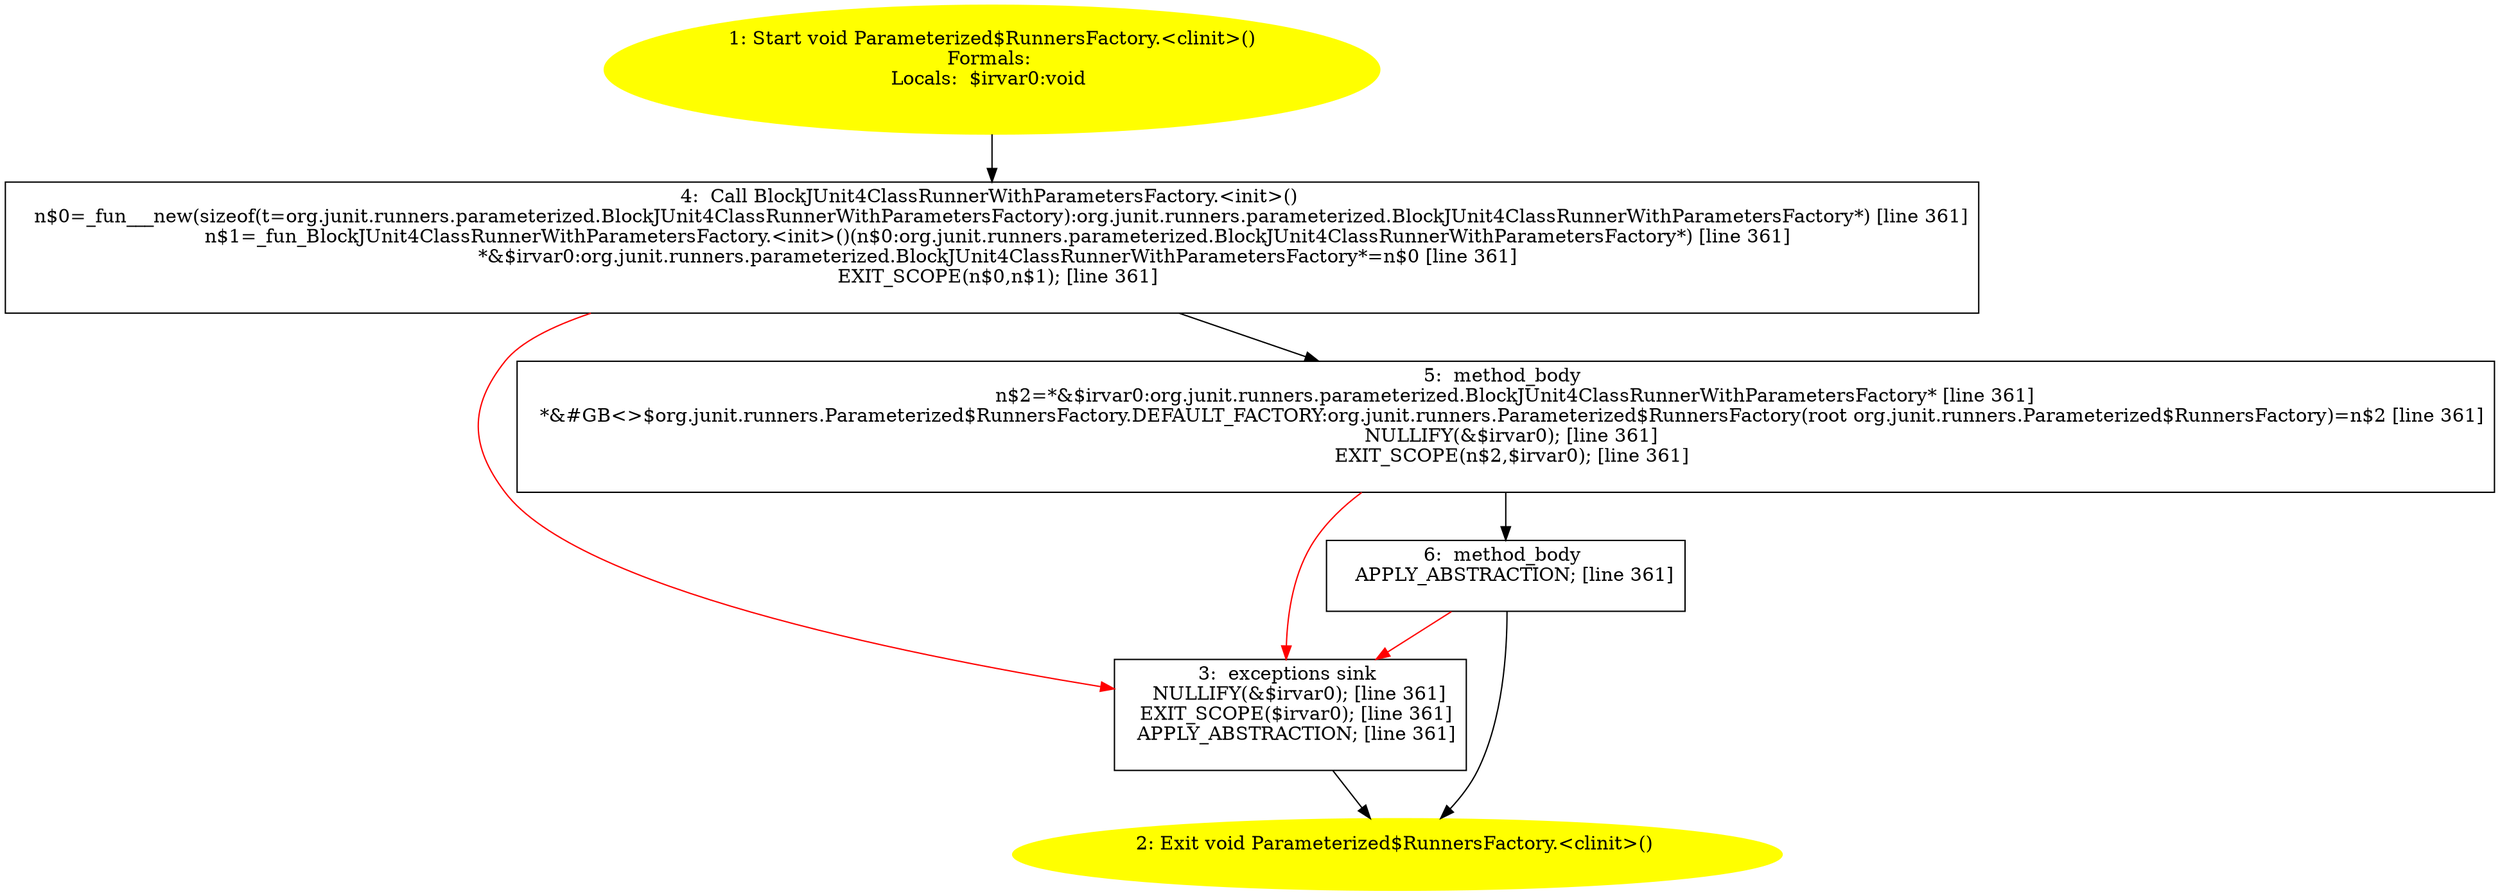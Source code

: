 /* @generated */
digraph cfg {
"org.junit.runners.Parameterized$RunnersFactory.<clinit>():void.a3431fd8e43feb7ad69a8e60dc6acd19_1" [label="1: Start void Parameterized$RunnersFactory.<clinit>()\nFormals: \nLocals:  $irvar0:void \n  " color=yellow style=filled]
	

	 "org.junit.runners.Parameterized$RunnersFactory.<clinit>():void.a3431fd8e43feb7ad69a8e60dc6acd19_1" -> "org.junit.runners.Parameterized$RunnersFactory.<clinit>():void.a3431fd8e43feb7ad69a8e60dc6acd19_4" ;
"org.junit.runners.Parameterized$RunnersFactory.<clinit>():void.a3431fd8e43feb7ad69a8e60dc6acd19_2" [label="2: Exit void Parameterized$RunnersFactory.<clinit>() \n  " color=yellow style=filled]
	

"org.junit.runners.Parameterized$RunnersFactory.<clinit>():void.a3431fd8e43feb7ad69a8e60dc6acd19_3" [label="3:  exceptions sink \n   NULLIFY(&$irvar0); [line 361]\n  EXIT_SCOPE($irvar0); [line 361]\n  APPLY_ABSTRACTION; [line 361]\n " shape="box"]
	

	 "org.junit.runners.Parameterized$RunnersFactory.<clinit>():void.a3431fd8e43feb7ad69a8e60dc6acd19_3" -> "org.junit.runners.Parameterized$RunnersFactory.<clinit>():void.a3431fd8e43feb7ad69a8e60dc6acd19_2" ;
"org.junit.runners.Parameterized$RunnersFactory.<clinit>():void.a3431fd8e43feb7ad69a8e60dc6acd19_4" [label="4:  Call BlockJUnit4ClassRunnerWithParametersFactory.<init>() \n   n$0=_fun___new(sizeof(t=org.junit.runners.parameterized.BlockJUnit4ClassRunnerWithParametersFactory):org.junit.runners.parameterized.BlockJUnit4ClassRunnerWithParametersFactory*) [line 361]\n  n$1=_fun_BlockJUnit4ClassRunnerWithParametersFactory.<init>()(n$0:org.junit.runners.parameterized.BlockJUnit4ClassRunnerWithParametersFactory*) [line 361]\n  *&$irvar0:org.junit.runners.parameterized.BlockJUnit4ClassRunnerWithParametersFactory*=n$0 [line 361]\n  EXIT_SCOPE(n$0,n$1); [line 361]\n " shape="box"]
	

	 "org.junit.runners.Parameterized$RunnersFactory.<clinit>():void.a3431fd8e43feb7ad69a8e60dc6acd19_4" -> "org.junit.runners.Parameterized$RunnersFactory.<clinit>():void.a3431fd8e43feb7ad69a8e60dc6acd19_5" ;
	 "org.junit.runners.Parameterized$RunnersFactory.<clinit>():void.a3431fd8e43feb7ad69a8e60dc6acd19_4" -> "org.junit.runners.Parameterized$RunnersFactory.<clinit>():void.a3431fd8e43feb7ad69a8e60dc6acd19_3" [color="red" ];
"org.junit.runners.Parameterized$RunnersFactory.<clinit>():void.a3431fd8e43feb7ad69a8e60dc6acd19_5" [label="5:  method_body \n   n$2=*&$irvar0:org.junit.runners.parameterized.BlockJUnit4ClassRunnerWithParametersFactory* [line 361]\n  *&#GB<>$org.junit.runners.Parameterized$RunnersFactory.DEFAULT_FACTORY:org.junit.runners.Parameterized$RunnersFactory(root org.junit.runners.Parameterized$RunnersFactory)=n$2 [line 361]\n  NULLIFY(&$irvar0); [line 361]\n  EXIT_SCOPE(n$2,$irvar0); [line 361]\n " shape="box"]
	

	 "org.junit.runners.Parameterized$RunnersFactory.<clinit>():void.a3431fd8e43feb7ad69a8e60dc6acd19_5" -> "org.junit.runners.Parameterized$RunnersFactory.<clinit>():void.a3431fd8e43feb7ad69a8e60dc6acd19_6" ;
	 "org.junit.runners.Parameterized$RunnersFactory.<clinit>():void.a3431fd8e43feb7ad69a8e60dc6acd19_5" -> "org.junit.runners.Parameterized$RunnersFactory.<clinit>():void.a3431fd8e43feb7ad69a8e60dc6acd19_3" [color="red" ];
"org.junit.runners.Parameterized$RunnersFactory.<clinit>():void.a3431fd8e43feb7ad69a8e60dc6acd19_6" [label="6:  method_body \n   APPLY_ABSTRACTION; [line 361]\n " shape="box"]
	

	 "org.junit.runners.Parameterized$RunnersFactory.<clinit>():void.a3431fd8e43feb7ad69a8e60dc6acd19_6" -> "org.junit.runners.Parameterized$RunnersFactory.<clinit>():void.a3431fd8e43feb7ad69a8e60dc6acd19_2" ;
	 "org.junit.runners.Parameterized$RunnersFactory.<clinit>():void.a3431fd8e43feb7ad69a8e60dc6acd19_6" -> "org.junit.runners.Parameterized$RunnersFactory.<clinit>():void.a3431fd8e43feb7ad69a8e60dc6acd19_3" [color="red" ];
}
